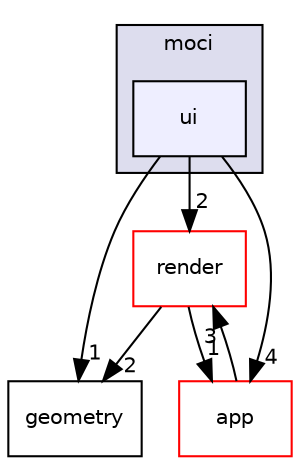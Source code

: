 digraph "/home/travis/build/tobanteAudio/moci/moci/moci/ui" {
  compound=true
  node [ fontsize="10", fontname="Helvetica"];
  edge [ labelfontsize="10", labelfontname="Helvetica"];
  subgraph clusterdir_333a267e1f4f4a8648b19d505e67864a {
    graph [ bgcolor="#ddddee", pencolor="black", label="moci" fontname="Helvetica", fontsize="10", URL="dir_333a267e1f4f4a8648b19d505e67864a.html"]
  dir_4fd6c6bd7402077f5aa2695aaae63c3c [shape=box, label="ui", style="filled", fillcolor="#eeeeff", pencolor="black", URL="dir_4fd6c6bd7402077f5aa2695aaae63c3c.html"];
  }
  dir_c301b679d30187b36c8d823e7fedae1a [shape=box label="render" fillcolor="white" style="filled" color="red" URL="dir_c301b679d30187b36c8d823e7fedae1a.html"];
  dir_15dcee423ef121424dc044f8de3e0294 [shape=box label="geometry" URL="dir_15dcee423ef121424dc044f8de3e0294.html"];
  dir_6931d1861614ee5fd1016491d440b476 [shape=box label="app" fillcolor="white" style="filled" color="red" URL="dir_6931d1861614ee5fd1016491d440b476.html"];
  dir_c301b679d30187b36c8d823e7fedae1a->dir_15dcee423ef121424dc044f8de3e0294 [headlabel="2", labeldistance=1.5 headhref="dir_000011_000007.html"];
  dir_c301b679d30187b36c8d823e7fedae1a->dir_6931d1861614ee5fd1016491d440b476 [headlabel="1", labeldistance=1.5 headhref="dir_000011_000002.html"];
  dir_4fd6c6bd7402077f5aa2695aaae63c3c->dir_c301b679d30187b36c8d823e7fedae1a [headlabel="2", labeldistance=1.5 headhref="dir_000019_000011.html"];
  dir_4fd6c6bd7402077f5aa2695aaae63c3c->dir_15dcee423ef121424dc044f8de3e0294 [headlabel="1", labeldistance=1.5 headhref="dir_000019_000007.html"];
  dir_4fd6c6bd7402077f5aa2695aaae63c3c->dir_6931d1861614ee5fd1016491d440b476 [headlabel="4", labeldistance=1.5 headhref="dir_000019_000002.html"];
  dir_6931d1861614ee5fd1016491d440b476->dir_c301b679d30187b36c8d823e7fedae1a [headlabel="3", labeldistance=1.5 headhref="dir_000002_000011.html"];
}

